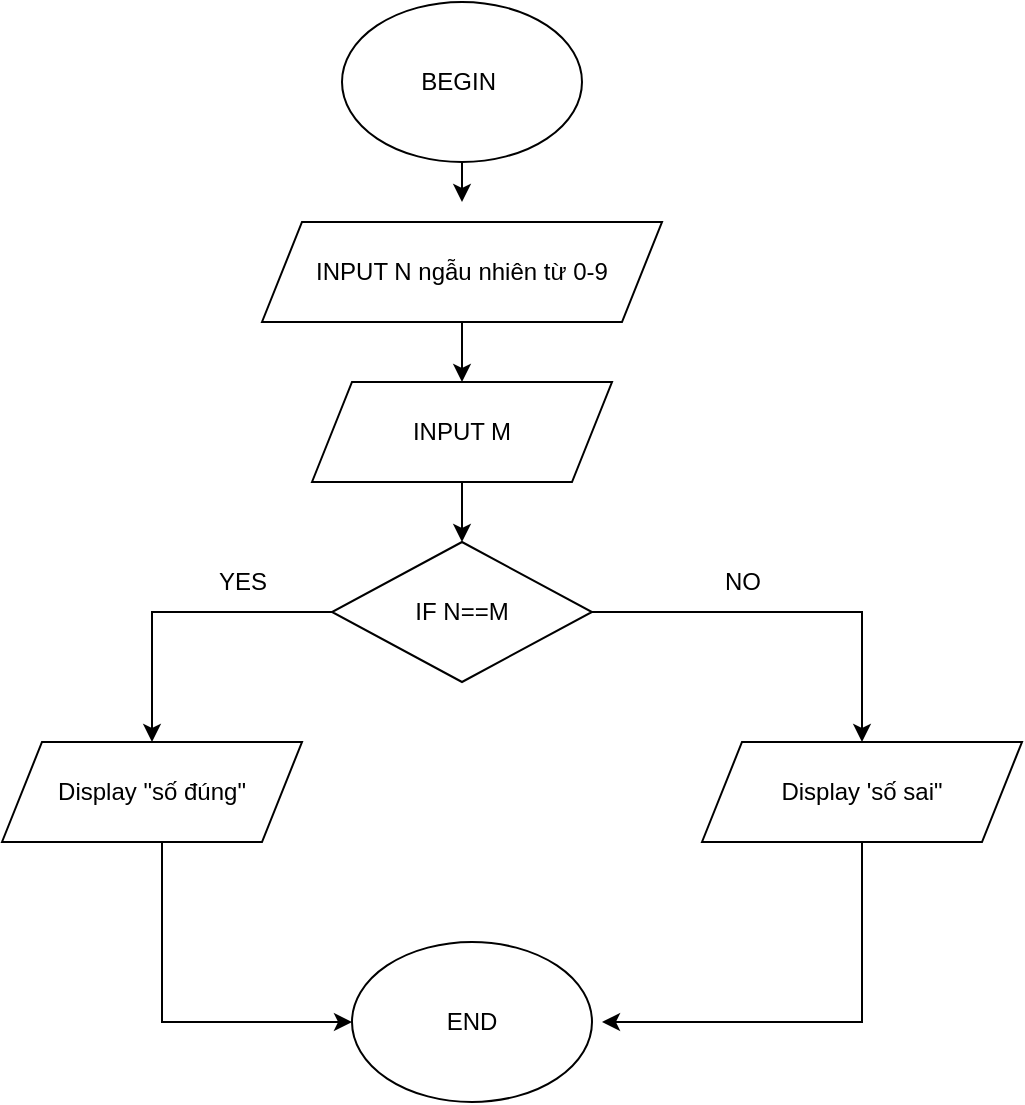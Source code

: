 <mxfile version="16.5.1" type="device"><diagram id="C5RBs43oDa-KdzZeNtuy" name="Page-1"><mxGraphModel dx="868" dy="553" grid="1" gridSize="10" guides="1" tooltips="1" connect="1" arrows="1" fold="1" page="1" pageScale="1" pageWidth="827" pageHeight="1169" math="0" shadow="0"><root><mxCell id="WIyWlLk6GJQsqaUBKTNV-0"/><mxCell id="WIyWlLk6GJQsqaUBKTNV-1" parent="WIyWlLk6GJQsqaUBKTNV-0"/><mxCell id="63ZQior0YEgwShqtEXkV-10" style="edgeStyle=orthogonalEdgeStyle;rounded=0;orthogonalLoop=1;jettySize=auto;html=1;" parent="WIyWlLk6GJQsqaUBKTNV-1" source="63ZQior0YEgwShqtEXkV-3" edge="1"><mxGeometry relative="1" as="geometry"><mxPoint x="380" y="120" as="targetPoint"/></mxGeometry></mxCell><mxCell id="63ZQior0YEgwShqtEXkV-3" value="BEGIN&amp;nbsp;" style="ellipse;whiteSpace=wrap;html=1;" parent="WIyWlLk6GJQsqaUBKTNV-1" vertex="1"><mxGeometry x="320" y="20" width="120" height="80" as="geometry"/></mxCell><mxCell id="63ZQior0YEgwShqtEXkV-13" style="edgeStyle=orthogonalEdgeStyle;rounded=0;orthogonalLoop=1;jettySize=auto;html=1;entryX=0.5;entryY=0;entryDx=0;entryDy=0;" parent="WIyWlLk6GJQsqaUBKTNV-1" source="63ZQior0YEgwShqtEXkV-4" target="63ZQior0YEgwShqtEXkV-5" edge="1"><mxGeometry relative="1" as="geometry"/></mxCell><mxCell id="63ZQior0YEgwShqtEXkV-4" value="INPUT N ngẫu nhiên từ 0-9" style="shape=parallelogram;perimeter=parallelogramPerimeter;whiteSpace=wrap;html=1;fixedSize=1;" parent="WIyWlLk6GJQsqaUBKTNV-1" vertex="1"><mxGeometry x="280" y="130" width="200" height="50" as="geometry"/></mxCell><mxCell id="63ZQior0YEgwShqtEXkV-14" value="" style="edgeStyle=orthogonalEdgeStyle;rounded=0;orthogonalLoop=1;jettySize=auto;html=1;" parent="WIyWlLk6GJQsqaUBKTNV-1" source="63ZQior0YEgwShqtEXkV-5" target="63ZQior0YEgwShqtEXkV-6" edge="1"><mxGeometry relative="1" as="geometry"/></mxCell><mxCell id="63ZQior0YEgwShqtEXkV-5" value="INPUT M" style="shape=parallelogram;perimeter=parallelogramPerimeter;whiteSpace=wrap;html=1;fixedSize=1;" parent="WIyWlLk6GJQsqaUBKTNV-1" vertex="1"><mxGeometry x="305" y="210" width="150" height="50" as="geometry"/></mxCell><mxCell id="63ZQior0YEgwShqtEXkV-15" style="edgeStyle=orthogonalEdgeStyle;rounded=0;orthogonalLoop=1;jettySize=auto;html=1;entryX=0.5;entryY=0;entryDx=0;entryDy=0;" parent="WIyWlLk6GJQsqaUBKTNV-1" source="63ZQior0YEgwShqtEXkV-6" target="63ZQior0YEgwShqtEXkV-7" edge="1"><mxGeometry relative="1" as="geometry"/></mxCell><mxCell id="63ZQior0YEgwShqtEXkV-16" style="edgeStyle=orthogonalEdgeStyle;rounded=0;orthogonalLoop=1;jettySize=auto;html=1;entryX=0.5;entryY=0;entryDx=0;entryDy=0;" parent="WIyWlLk6GJQsqaUBKTNV-1" source="63ZQior0YEgwShqtEXkV-6" target="63ZQior0YEgwShqtEXkV-8" edge="1"><mxGeometry relative="1" as="geometry"/></mxCell><mxCell id="63ZQior0YEgwShqtEXkV-6" value="IF N==M" style="rhombus;whiteSpace=wrap;html=1;" parent="WIyWlLk6GJQsqaUBKTNV-1" vertex="1"><mxGeometry x="315" y="290" width="130" height="70" as="geometry"/></mxCell><mxCell id="63ZQior0YEgwShqtEXkV-19" style="edgeStyle=orthogonalEdgeStyle;rounded=0;orthogonalLoop=1;jettySize=auto;html=1;" parent="WIyWlLk6GJQsqaUBKTNV-1" source="63ZQior0YEgwShqtEXkV-7" target="63ZQior0YEgwShqtEXkV-9" edge="1"><mxGeometry relative="1" as="geometry"><Array as="points"><mxPoint x="230" y="530"/></Array></mxGeometry></mxCell><mxCell id="63ZQior0YEgwShqtEXkV-7" value="Display &quot;số đúng&quot;" style="shape=parallelogram;perimeter=parallelogramPerimeter;whiteSpace=wrap;html=1;fixedSize=1;" parent="WIyWlLk6GJQsqaUBKTNV-1" vertex="1"><mxGeometry x="150" y="390" width="150" height="50" as="geometry"/></mxCell><mxCell id="63ZQior0YEgwShqtEXkV-20" style="edgeStyle=orthogonalEdgeStyle;rounded=0;orthogonalLoop=1;jettySize=auto;html=1;" parent="WIyWlLk6GJQsqaUBKTNV-1" source="63ZQior0YEgwShqtEXkV-8" edge="1"><mxGeometry relative="1" as="geometry"><mxPoint x="450" y="530" as="targetPoint"/><Array as="points"><mxPoint x="580" y="530"/></Array></mxGeometry></mxCell><mxCell id="63ZQior0YEgwShqtEXkV-8" value="Display 'số sai&quot;" style="shape=parallelogram;perimeter=parallelogramPerimeter;whiteSpace=wrap;html=1;fixedSize=1;" parent="WIyWlLk6GJQsqaUBKTNV-1" vertex="1"><mxGeometry x="500" y="390" width="160" height="50" as="geometry"/></mxCell><mxCell id="63ZQior0YEgwShqtEXkV-9" value="END" style="ellipse;whiteSpace=wrap;html=1;" parent="WIyWlLk6GJQsqaUBKTNV-1" vertex="1"><mxGeometry x="325" y="490" width="120" height="80" as="geometry"/></mxCell><mxCell id="YZQqsfCVPzDFL9xnmghx-1" value="NO" style="text;html=1;align=center;verticalAlign=middle;resizable=0;points=[];autosize=1;strokeColor=none;fillColor=none;" vertex="1" parent="WIyWlLk6GJQsqaUBKTNV-1"><mxGeometry x="505" y="300" width="30" height="20" as="geometry"/></mxCell><mxCell id="YZQqsfCVPzDFL9xnmghx-2" value="YES" style="text;html=1;align=center;verticalAlign=middle;resizable=0;points=[];autosize=1;strokeColor=none;fillColor=none;" vertex="1" parent="WIyWlLk6GJQsqaUBKTNV-1"><mxGeometry x="250" y="300" width="40" height="20" as="geometry"/></mxCell></root></mxGraphModel></diagram></mxfile>